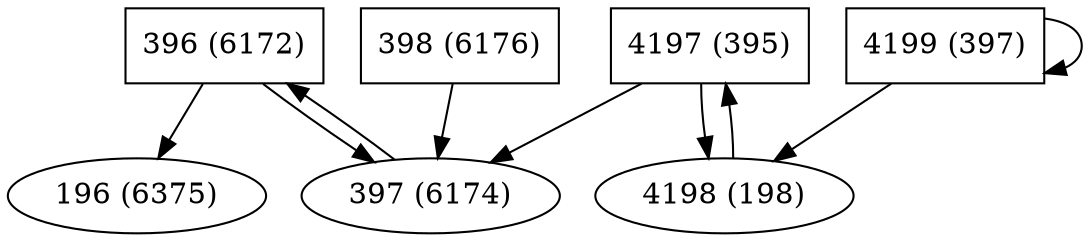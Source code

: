 digraph G { 
196[label="\N (6375)" , color=black ]
396[label="\N (6172)", color=black, shape=polygon ]
396->397
396->196
397[label="\N (6174)" , color=black ]
397->396
398[label="\N (6176)", color=black, shape=polygon ]
398->397
4197[label="\N (395)", color=black, shape=polygon ]
4197->4198
4197->397
4198[label="\N (198)" , color=black ]
4198->4197
4199[label="\N (397)", color=black, shape=polygon ]
4199->4198
4199->4199
}
